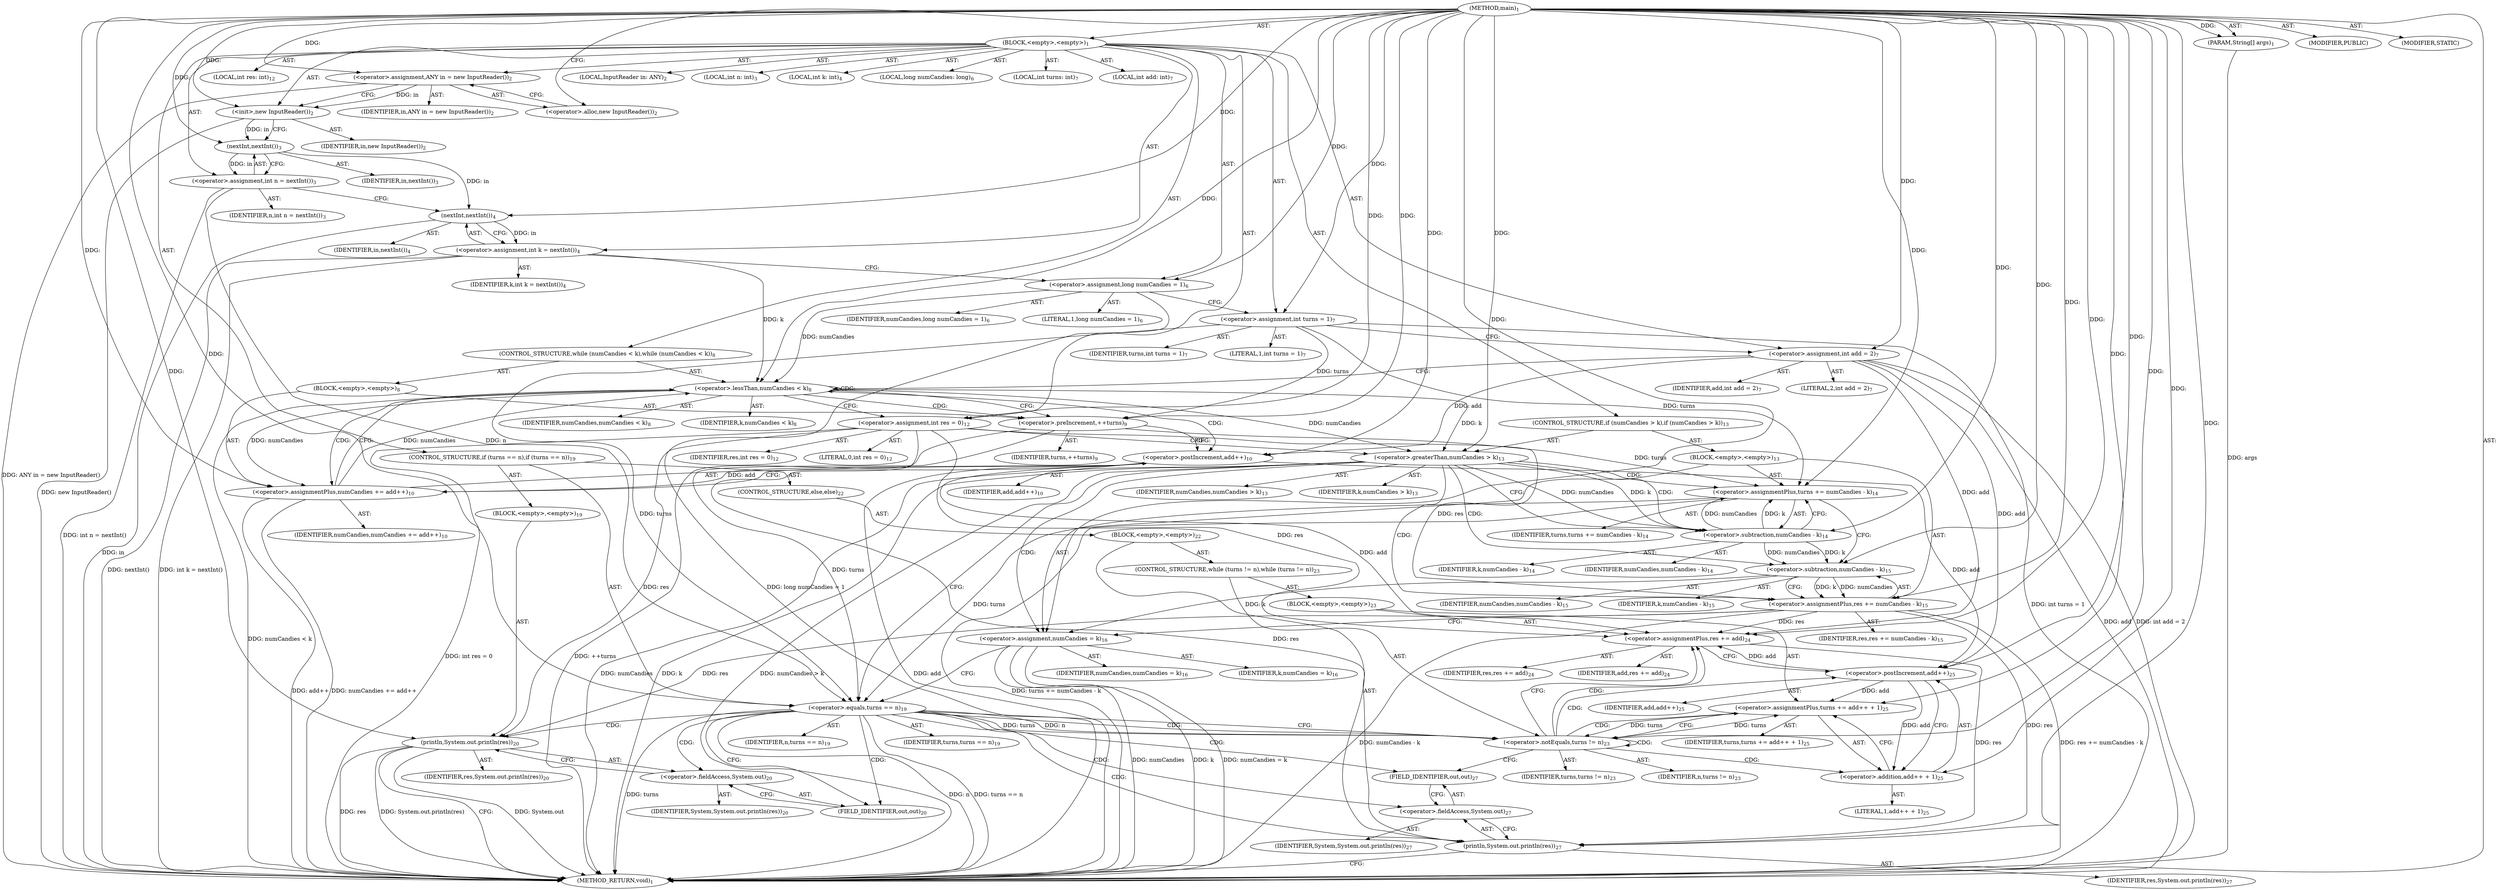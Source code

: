 digraph "main" {  
"19" [label = <(METHOD,main)<SUB>1</SUB>> ]
"20" [label = <(PARAM,String[] args)<SUB>1</SUB>> ]
"21" [label = <(BLOCK,&lt;empty&gt;,&lt;empty&gt;)<SUB>1</SUB>> ]
"4" [label = <(LOCAL,InputReader in: ANY)<SUB>2</SUB>> ]
"22" [label = <(&lt;operator&gt;.assignment,ANY in = new InputReader())<SUB>2</SUB>> ]
"23" [label = <(IDENTIFIER,in,ANY in = new InputReader())<SUB>2</SUB>> ]
"24" [label = <(&lt;operator&gt;.alloc,new InputReader())<SUB>2</SUB>> ]
"25" [label = <(&lt;init&gt;,new InputReader())<SUB>2</SUB>> ]
"3" [label = <(IDENTIFIER,in,new InputReader())<SUB>2</SUB>> ]
"26" [label = <(LOCAL,int n: int)<SUB>3</SUB>> ]
"27" [label = <(&lt;operator&gt;.assignment,int n = nextInt())<SUB>3</SUB>> ]
"28" [label = <(IDENTIFIER,n,int n = nextInt())<SUB>3</SUB>> ]
"29" [label = <(nextInt,nextInt())<SUB>3</SUB>> ]
"30" [label = <(IDENTIFIER,in,nextInt())<SUB>3</SUB>> ]
"31" [label = <(LOCAL,int k: int)<SUB>4</SUB>> ]
"32" [label = <(&lt;operator&gt;.assignment,int k = nextInt())<SUB>4</SUB>> ]
"33" [label = <(IDENTIFIER,k,int k = nextInt())<SUB>4</SUB>> ]
"34" [label = <(nextInt,nextInt())<SUB>4</SUB>> ]
"35" [label = <(IDENTIFIER,in,nextInt())<SUB>4</SUB>> ]
"36" [label = <(LOCAL,long numCandies: long)<SUB>6</SUB>> ]
"37" [label = <(&lt;operator&gt;.assignment,long numCandies = 1)<SUB>6</SUB>> ]
"38" [label = <(IDENTIFIER,numCandies,long numCandies = 1)<SUB>6</SUB>> ]
"39" [label = <(LITERAL,1,long numCandies = 1)<SUB>6</SUB>> ]
"40" [label = <(LOCAL,int turns: int)<SUB>7</SUB>> ]
"41" [label = <(LOCAL,int add: int)<SUB>7</SUB>> ]
"42" [label = <(&lt;operator&gt;.assignment,int turns = 1)<SUB>7</SUB>> ]
"43" [label = <(IDENTIFIER,turns,int turns = 1)<SUB>7</SUB>> ]
"44" [label = <(LITERAL,1,int turns = 1)<SUB>7</SUB>> ]
"45" [label = <(&lt;operator&gt;.assignment,int add = 2)<SUB>7</SUB>> ]
"46" [label = <(IDENTIFIER,add,int add = 2)<SUB>7</SUB>> ]
"47" [label = <(LITERAL,2,int add = 2)<SUB>7</SUB>> ]
"48" [label = <(CONTROL_STRUCTURE,while (numCandies &lt; k),while (numCandies &lt; k))<SUB>8</SUB>> ]
"49" [label = <(&lt;operator&gt;.lessThan,numCandies &lt; k)<SUB>8</SUB>> ]
"50" [label = <(IDENTIFIER,numCandies,numCandies &lt; k)<SUB>8</SUB>> ]
"51" [label = <(IDENTIFIER,k,numCandies &lt; k)<SUB>8</SUB>> ]
"52" [label = <(BLOCK,&lt;empty&gt;,&lt;empty&gt;)<SUB>8</SUB>> ]
"53" [label = <(&lt;operator&gt;.preIncrement,++turns)<SUB>9</SUB>> ]
"54" [label = <(IDENTIFIER,turns,++turns)<SUB>9</SUB>> ]
"55" [label = <(&lt;operator&gt;.assignmentPlus,numCandies += add++)<SUB>10</SUB>> ]
"56" [label = <(IDENTIFIER,numCandies,numCandies += add++)<SUB>10</SUB>> ]
"57" [label = <(&lt;operator&gt;.postIncrement,add++)<SUB>10</SUB>> ]
"58" [label = <(IDENTIFIER,add,add++)<SUB>10</SUB>> ]
"59" [label = <(LOCAL,int res: int)<SUB>12</SUB>> ]
"60" [label = <(&lt;operator&gt;.assignment,int res = 0)<SUB>12</SUB>> ]
"61" [label = <(IDENTIFIER,res,int res = 0)<SUB>12</SUB>> ]
"62" [label = <(LITERAL,0,int res = 0)<SUB>12</SUB>> ]
"63" [label = <(CONTROL_STRUCTURE,if (numCandies &gt; k),if (numCandies &gt; k))<SUB>13</SUB>> ]
"64" [label = <(&lt;operator&gt;.greaterThan,numCandies &gt; k)<SUB>13</SUB>> ]
"65" [label = <(IDENTIFIER,numCandies,numCandies &gt; k)<SUB>13</SUB>> ]
"66" [label = <(IDENTIFIER,k,numCandies &gt; k)<SUB>13</SUB>> ]
"67" [label = <(BLOCK,&lt;empty&gt;,&lt;empty&gt;)<SUB>13</SUB>> ]
"68" [label = <(&lt;operator&gt;.assignmentPlus,turns += numCandies - k)<SUB>14</SUB>> ]
"69" [label = <(IDENTIFIER,turns,turns += numCandies - k)<SUB>14</SUB>> ]
"70" [label = <(&lt;operator&gt;.subtraction,numCandies - k)<SUB>14</SUB>> ]
"71" [label = <(IDENTIFIER,numCandies,numCandies - k)<SUB>14</SUB>> ]
"72" [label = <(IDENTIFIER,k,numCandies - k)<SUB>14</SUB>> ]
"73" [label = <(&lt;operator&gt;.assignmentPlus,res += numCandies - k)<SUB>15</SUB>> ]
"74" [label = <(IDENTIFIER,res,res += numCandies - k)<SUB>15</SUB>> ]
"75" [label = <(&lt;operator&gt;.subtraction,numCandies - k)<SUB>15</SUB>> ]
"76" [label = <(IDENTIFIER,numCandies,numCandies - k)<SUB>15</SUB>> ]
"77" [label = <(IDENTIFIER,k,numCandies - k)<SUB>15</SUB>> ]
"78" [label = <(&lt;operator&gt;.assignment,numCandies = k)<SUB>16</SUB>> ]
"79" [label = <(IDENTIFIER,numCandies,numCandies = k)<SUB>16</SUB>> ]
"80" [label = <(IDENTIFIER,k,numCandies = k)<SUB>16</SUB>> ]
"81" [label = <(CONTROL_STRUCTURE,if (turns == n),if (turns == n))<SUB>19</SUB>> ]
"82" [label = <(&lt;operator&gt;.equals,turns == n)<SUB>19</SUB>> ]
"83" [label = <(IDENTIFIER,turns,turns == n)<SUB>19</SUB>> ]
"84" [label = <(IDENTIFIER,n,turns == n)<SUB>19</SUB>> ]
"85" [label = <(BLOCK,&lt;empty&gt;,&lt;empty&gt;)<SUB>19</SUB>> ]
"86" [label = <(println,System.out.println(res))<SUB>20</SUB>> ]
"87" [label = <(&lt;operator&gt;.fieldAccess,System.out)<SUB>20</SUB>> ]
"88" [label = <(IDENTIFIER,System,System.out.println(res))<SUB>20</SUB>> ]
"89" [label = <(FIELD_IDENTIFIER,out,out)<SUB>20</SUB>> ]
"90" [label = <(IDENTIFIER,res,System.out.println(res))<SUB>20</SUB>> ]
"91" [label = <(CONTROL_STRUCTURE,else,else)<SUB>22</SUB>> ]
"92" [label = <(BLOCK,&lt;empty&gt;,&lt;empty&gt;)<SUB>22</SUB>> ]
"93" [label = <(CONTROL_STRUCTURE,while (turns != n),while (turns != n))<SUB>23</SUB>> ]
"94" [label = <(&lt;operator&gt;.notEquals,turns != n)<SUB>23</SUB>> ]
"95" [label = <(IDENTIFIER,turns,turns != n)<SUB>23</SUB>> ]
"96" [label = <(IDENTIFIER,n,turns != n)<SUB>23</SUB>> ]
"97" [label = <(BLOCK,&lt;empty&gt;,&lt;empty&gt;)<SUB>23</SUB>> ]
"98" [label = <(&lt;operator&gt;.assignmentPlus,res += add)<SUB>24</SUB>> ]
"99" [label = <(IDENTIFIER,res,res += add)<SUB>24</SUB>> ]
"100" [label = <(IDENTIFIER,add,res += add)<SUB>24</SUB>> ]
"101" [label = <(&lt;operator&gt;.assignmentPlus,turns += add++ + 1)<SUB>25</SUB>> ]
"102" [label = <(IDENTIFIER,turns,turns += add++ + 1)<SUB>25</SUB>> ]
"103" [label = <(&lt;operator&gt;.addition,add++ + 1)<SUB>25</SUB>> ]
"104" [label = <(&lt;operator&gt;.postIncrement,add++)<SUB>25</SUB>> ]
"105" [label = <(IDENTIFIER,add,add++)<SUB>25</SUB>> ]
"106" [label = <(LITERAL,1,add++ + 1)<SUB>25</SUB>> ]
"107" [label = <(println,System.out.println(res))<SUB>27</SUB>> ]
"108" [label = <(&lt;operator&gt;.fieldAccess,System.out)<SUB>27</SUB>> ]
"109" [label = <(IDENTIFIER,System,System.out.println(res))<SUB>27</SUB>> ]
"110" [label = <(FIELD_IDENTIFIER,out,out)<SUB>27</SUB>> ]
"111" [label = <(IDENTIFIER,res,System.out.println(res))<SUB>27</SUB>> ]
"112" [label = <(MODIFIER,PUBLIC)> ]
"113" [label = <(MODIFIER,STATIC)> ]
"114" [label = <(METHOD_RETURN,void)<SUB>1</SUB>> ]
  "19" -> "20"  [ label = "AST: "] 
  "19" -> "21"  [ label = "AST: "] 
  "19" -> "112"  [ label = "AST: "] 
  "19" -> "113"  [ label = "AST: "] 
  "19" -> "114"  [ label = "AST: "] 
  "21" -> "4"  [ label = "AST: "] 
  "21" -> "22"  [ label = "AST: "] 
  "21" -> "25"  [ label = "AST: "] 
  "21" -> "26"  [ label = "AST: "] 
  "21" -> "27"  [ label = "AST: "] 
  "21" -> "31"  [ label = "AST: "] 
  "21" -> "32"  [ label = "AST: "] 
  "21" -> "36"  [ label = "AST: "] 
  "21" -> "37"  [ label = "AST: "] 
  "21" -> "40"  [ label = "AST: "] 
  "21" -> "41"  [ label = "AST: "] 
  "21" -> "42"  [ label = "AST: "] 
  "21" -> "45"  [ label = "AST: "] 
  "21" -> "48"  [ label = "AST: "] 
  "21" -> "59"  [ label = "AST: "] 
  "21" -> "60"  [ label = "AST: "] 
  "21" -> "63"  [ label = "AST: "] 
  "21" -> "81"  [ label = "AST: "] 
  "22" -> "23"  [ label = "AST: "] 
  "22" -> "24"  [ label = "AST: "] 
  "25" -> "3"  [ label = "AST: "] 
  "27" -> "28"  [ label = "AST: "] 
  "27" -> "29"  [ label = "AST: "] 
  "29" -> "30"  [ label = "AST: "] 
  "32" -> "33"  [ label = "AST: "] 
  "32" -> "34"  [ label = "AST: "] 
  "34" -> "35"  [ label = "AST: "] 
  "37" -> "38"  [ label = "AST: "] 
  "37" -> "39"  [ label = "AST: "] 
  "42" -> "43"  [ label = "AST: "] 
  "42" -> "44"  [ label = "AST: "] 
  "45" -> "46"  [ label = "AST: "] 
  "45" -> "47"  [ label = "AST: "] 
  "48" -> "49"  [ label = "AST: "] 
  "48" -> "52"  [ label = "AST: "] 
  "49" -> "50"  [ label = "AST: "] 
  "49" -> "51"  [ label = "AST: "] 
  "52" -> "53"  [ label = "AST: "] 
  "52" -> "55"  [ label = "AST: "] 
  "53" -> "54"  [ label = "AST: "] 
  "55" -> "56"  [ label = "AST: "] 
  "55" -> "57"  [ label = "AST: "] 
  "57" -> "58"  [ label = "AST: "] 
  "60" -> "61"  [ label = "AST: "] 
  "60" -> "62"  [ label = "AST: "] 
  "63" -> "64"  [ label = "AST: "] 
  "63" -> "67"  [ label = "AST: "] 
  "64" -> "65"  [ label = "AST: "] 
  "64" -> "66"  [ label = "AST: "] 
  "67" -> "68"  [ label = "AST: "] 
  "67" -> "73"  [ label = "AST: "] 
  "67" -> "78"  [ label = "AST: "] 
  "68" -> "69"  [ label = "AST: "] 
  "68" -> "70"  [ label = "AST: "] 
  "70" -> "71"  [ label = "AST: "] 
  "70" -> "72"  [ label = "AST: "] 
  "73" -> "74"  [ label = "AST: "] 
  "73" -> "75"  [ label = "AST: "] 
  "75" -> "76"  [ label = "AST: "] 
  "75" -> "77"  [ label = "AST: "] 
  "78" -> "79"  [ label = "AST: "] 
  "78" -> "80"  [ label = "AST: "] 
  "81" -> "82"  [ label = "AST: "] 
  "81" -> "85"  [ label = "AST: "] 
  "81" -> "91"  [ label = "AST: "] 
  "82" -> "83"  [ label = "AST: "] 
  "82" -> "84"  [ label = "AST: "] 
  "85" -> "86"  [ label = "AST: "] 
  "86" -> "87"  [ label = "AST: "] 
  "86" -> "90"  [ label = "AST: "] 
  "87" -> "88"  [ label = "AST: "] 
  "87" -> "89"  [ label = "AST: "] 
  "91" -> "92"  [ label = "AST: "] 
  "92" -> "93"  [ label = "AST: "] 
  "92" -> "107"  [ label = "AST: "] 
  "93" -> "94"  [ label = "AST: "] 
  "93" -> "97"  [ label = "AST: "] 
  "94" -> "95"  [ label = "AST: "] 
  "94" -> "96"  [ label = "AST: "] 
  "97" -> "98"  [ label = "AST: "] 
  "97" -> "101"  [ label = "AST: "] 
  "98" -> "99"  [ label = "AST: "] 
  "98" -> "100"  [ label = "AST: "] 
  "101" -> "102"  [ label = "AST: "] 
  "101" -> "103"  [ label = "AST: "] 
  "103" -> "104"  [ label = "AST: "] 
  "103" -> "106"  [ label = "AST: "] 
  "104" -> "105"  [ label = "AST: "] 
  "107" -> "108"  [ label = "AST: "] 
  "107" -> "111"  [ label = "AST: "] 
  "108" -> "109"  [ label = "AST: "] 
  "108" -> "110"  [ label = "AST: "] 
  "22" -> "25"  [ label = "CFG: "] 
  "25" -> "29"  [ label = "CFG: "] 
  "27" -> "34"  [ label = "CFG: "] 
  "32" -> "37"  [ label = "CFG: "] 
  "37" -> "42"  [ label = "CFG: "] 
  "42" -> "45"  [ label = "CFG: "] 
  "45" -> "49"  [ label = "CFG: "] 
  "60" -> "64"  [ label = "CFG: "] 
  "24" -> "22"  [ label = "CFG: "] 
  "29" -> "27"  [ label = "CFG: "] 
  "34" -> "32"  [ label = "CFG: "] 
  "49" -> "53"  [ label = "CFG: "] 
  "49" -> "60"  [ label = "CFG: "] 
  "64" -> "70"  [ label = "CFG: "] 
  "64" -> "82"  [ label = "CFG: "] 
  "82" -> "89"  [ label = "CFG: "] 
  "82" -> "94"  [ label = "CFG: "] 
  "53" -> "57"  [ label = "CFG: "] 
  "55" -> "49"  [ label = "CFG: "] 
  "68" -> "75"  [ label = "CFG: "] 
  "73" -> "78"  [ label = "CFG: "] 
  "78" -> "82"  [ label = "CFG: "] 
  "86" -> "114"  [ label = "CFG: "] 
  "57" -> "55"  [ label = "CFG: "] 
  "70" -> "68"  [ label = "CFG: "] 
  "75" -> "73"  [ label = "CFG: "] 
  "87" -> "86"  [ label = "CFG: "] 
  "107" -> "114"  [ label = "CFG: "] 
  "89" -> "87"  [ label = "CFG: "] 
  "94" -> "98"  [ label = "CFG: "] 
  "94" -> "110"  [ label = "CFG: "] 
  "108" -> "107"  [ label = "CFG: "] 
  "98" -> "104"  [ label = "CFG: "] 
  "101" -> "94"  [ label = "CFG: "] 
  "110" -> "108"  [ label = "CFG: "] 
  "103" -> "101"  [ label = "CFG: "] 
  "104" -> "103"  [ label = "CFG: "] 
  "19" -> "24"  [ label = "CFG: "] 
  "20" -> "114"  [ label = "DDG: args"] 
  "22" -> "114"  [ label = "DDG: ANY in = new InputReader()"] 
  "25" -> "114"  [ label = "DDG: new InputReader()"] 
  "27" -> "114"  [ label = "DDG: int n = nextInt()"] 
  "34" -> "114"  [ label = "DDG: in"] 
  "32" -> "114"  [ label = "DDG: nextInt()"] 
  "32" -> "114"  [ label = "DDG: int k = nextInt()"] 
  "37" -> "114"  [ label = "DDG: long numCandies = 1"] 
  "42" -> "114"  [ label = "DDG: int turns = 1"] 
  "45" -> "114"  [ label = "DDG: add"] 
  "45" -> "114"  [ label = "DDG: int add = 2"] 
  "49" -> "114"  [ label = "DDG: numCandies &lt; k"] 
  "60" -> "114"  [ label = "DDG: int res = 0"] 
  "64" -> "114"  [ label = "DDG: numCandies"] 
  "64" -> "114"  [ label = "DDG: k"] 
  "64" -> "114"  [ label = "DDG: numCandies &gt; k"] 
  "68" -> "114"  [ label = "DDG: turns += numCandies - k"] 
  "73" -> "114"  [ label = "DDG: numCandies - k"] 
  "73" -> "114"  [ label = "DDG: res += numCandies - k"] 
  "78" -> "114"  [ label = "DDG: numCandies"] 
  "78" -> "114"  [ label = "DDG: k"] 
  "78" -> "114"  [ label = "DDG: numCandies = k"] 
  "82" -> "114"  [ label = "DDG: turns"] 
  "82" -> "114"  [ label = "DDG: n"] 
  "82" -> "114"  [ label = "DDG: turns == n"] 
  "86" -> "114"  [ label = "DDG: System.out"] 
  "86" -> "114"  [ label = "DDG: res"] 
  "86" -> "114"  [ label = "DDG: System.out.println(res)"] 
  "53" -> "114"  [ label = "DDG: ++turns"] 
  "57" -> "114"  [ label = "DDG: add"] 
  "55" -> "114"  [ label = "DDG: add++"] 
  "55" -> "114"  [ label = "DDG: numCandies += add++"] 
  "19" -> "20"  [ label = "DDG: "] 
  "19" -> "22"  [ label = "DDG: "] 
  "29" -> "27"  [ label = "DDG: in"] 
  "34" -> "32"  [ label = "DDG: in"] 
  "19" -> "37"  [ label = "DDG: "] 
  "19" -> "42"  [ label = "DDG: "] 
  "19" -> "45"  [ label = "DDG: "] 
  "19" -> "60"  [ label = "DDG: "] 
  "22" -> "25"  [ label = "DDG: in"] 
  "19" -> "25"  [ label = "DDG: "] 
  "25" -> "29"  [ label = "DDG: in"] 
  "19" -> "29"  [ label = "DDG: "] 
  "29" -> "34"  [ label = "DDG: in"] 
  "19" -> "34"  [ label = "DDG: "] 
  "37" -> "49"  [ label = "DDG: numCandies"] 
  "55" -> "49"  [ label = "DDG: numCandies"] 
  "19" -> "49"  [ label = "DDG: "] 
  "32" -> "49"  [ label = "DDG: k"] 
  "57" -> "55"  [ label = "DDG: add"] 
  "49" -> "64"  [ label = "DDG: numCandies"] 
  "19" -> "64"  [ label = "DDG: "] 
  "49" -> "64"  [ label = "DDG: k"] 
  "70" -> "68"  [ label = "DDG: numCandies"] 
  "70" -> "68"  [ label = "DDG: k"] 
  "75" -> "73"  [ label = "DDG: numCandies"] 
  "75" -> "73"  [ label = "DDG: k"] 
  "75" -> "78"  [ label = "DDG: k"] 
  "19" -> "78"  [ label = "DDG: "] 
  "42" -> "82"  [ label = "DDG: turns"] 
  "68" -> "82"  [ label = "DDG: turns"] 
  "53" -> "82"  [ label = "DDG: turns"] 
  "19" -> "82"  [ label = "DDG: "] 
  "27" -> "82"  [ label = "DDG: n"] 
  "42" -> "53"  [ label = "DDG: turns"] 
  "19" -> "53"  [ label = "DDG: "] 
  "49" -> "55"  [ label = "DDG: numCandies"] 
  "19" -> "55"  [ label = "DDG: "] 
  "42" -> "68"  [ label = "DDG: turns"] 
  "53" -> "68"  [ label = "DDG: turns"] 
  "19" -> "68"  [ label = "DDG: "] 
  "60" -> "73"  [ label = "DDG: res"] 
  "19" -> "73"  [ label = "DDG: "] 
  "60" -> "86"  [ label = "DDG: res"] 
  "73" -> "86"  [ label = "DDG: res"] 
  "19" -> "86"  [ label = "DDG: "] 
  "45" -> "57"  [ label = "DDG: add"] 
  "19" -> "57"  [ label = "DDG: "] 
  "64" -> "70"  [ label = "DDG: numCandies"] 
  "19" -> "70"  [ label = "DDG: "] 
  "64" -> "70"  [ label = "DDG: k"] 
  "70" -> "75"  [ label = "DDG: numCandies"] 
  "19" -> "75"  [ label = "DDG: "] 
  "70" -> "75"  [ label = "DDG: k"] 
  "60" -> "107"  [ label = "DDG: res"] 
  "73" -> "107"  [ label = "DDG: res"] 
  "98" -> "107"  [ label = "DDG: res"] 
  "19" -> "107"  [ label = "DDG: "] 
  "82" -> "94"  [ label = "DDG: turns"] 
  "101" -> "94"  [ label = "DDG: turns"] 
  "19" -> "94"  [ label = "DDG: "] 
  "82" -> "94"  [ label = "DDG: n"] 
  "45" -> "98"  [ label = "DDG: add"] 
  "104" -> "98"  [ label = "DDG: add"] 
  "57" -> "98"  [ label = "DDG: add"] 
  "19" -> "98"  [ label = "DDG: "] 
  "104" -> "101"  [ label = "DDG: add"] 
  "19" -> "101"  [ label = "DDG: "] 
  "60" -> "98"  [ label = "DDG: res"] 
  "73" -> "98"  [ label = "DDG: res"] 
  "94" -> "101"  [ label = "DDG: turns"] 
  "104" -> "103"  [ label = "DDG: add"] 
  "19" -> "103"  [ label = "DDG: "] 
  "19" -> "104"  [ label = "DDG: "] 
  "45" -> "104"  [ label = "DDG: add"] 
  "57" -> "104"  [ label = "DDG: add"] 
  "49" -> "49"  [ label = "CDG: "] 
  "49" -> "57"  [ label = "CDG: "] 
  "49" -> "53"  [ label = "CDG: "] 
  "49" -> "55"  [ label = "CDG: "] 
  "64" -> "68"  [ label = "CDG: "] 
  "64" -> "73"  [ label = "CDG: "] 
  "64" -> "75"  [ label = "CDG: "] 
  "64" -> "70"  [ label = "CDG: "] 
  "64" -> "78"  [ label = "CDG: "] 
  "82" -> "107"  [ label = "CDG: "] 
  "82" -> "94"  [ label = "CDG: "] 
  "82" -> "89"  [ label = "CDG: "] 
  "82" -> "110"  [ label = "CDG: "] 
  "82" -> "87"  [ label = "CDG: "] 
  "82" -> "108"  [ label = "CDG: "] 
  "82" -> "86"  [ label = "CDG: "] 
  "94" -> "94"  [ label = "CDG: "] 
  "94" -> "98"  [ label = "CDG: "] 
  "94" -> "103"  [ label = "CDG: "] 
  "94" -> "104"  [ label = "CDG: "] 
  "94" -> "101"  [ label = "CDG: "] 
}
